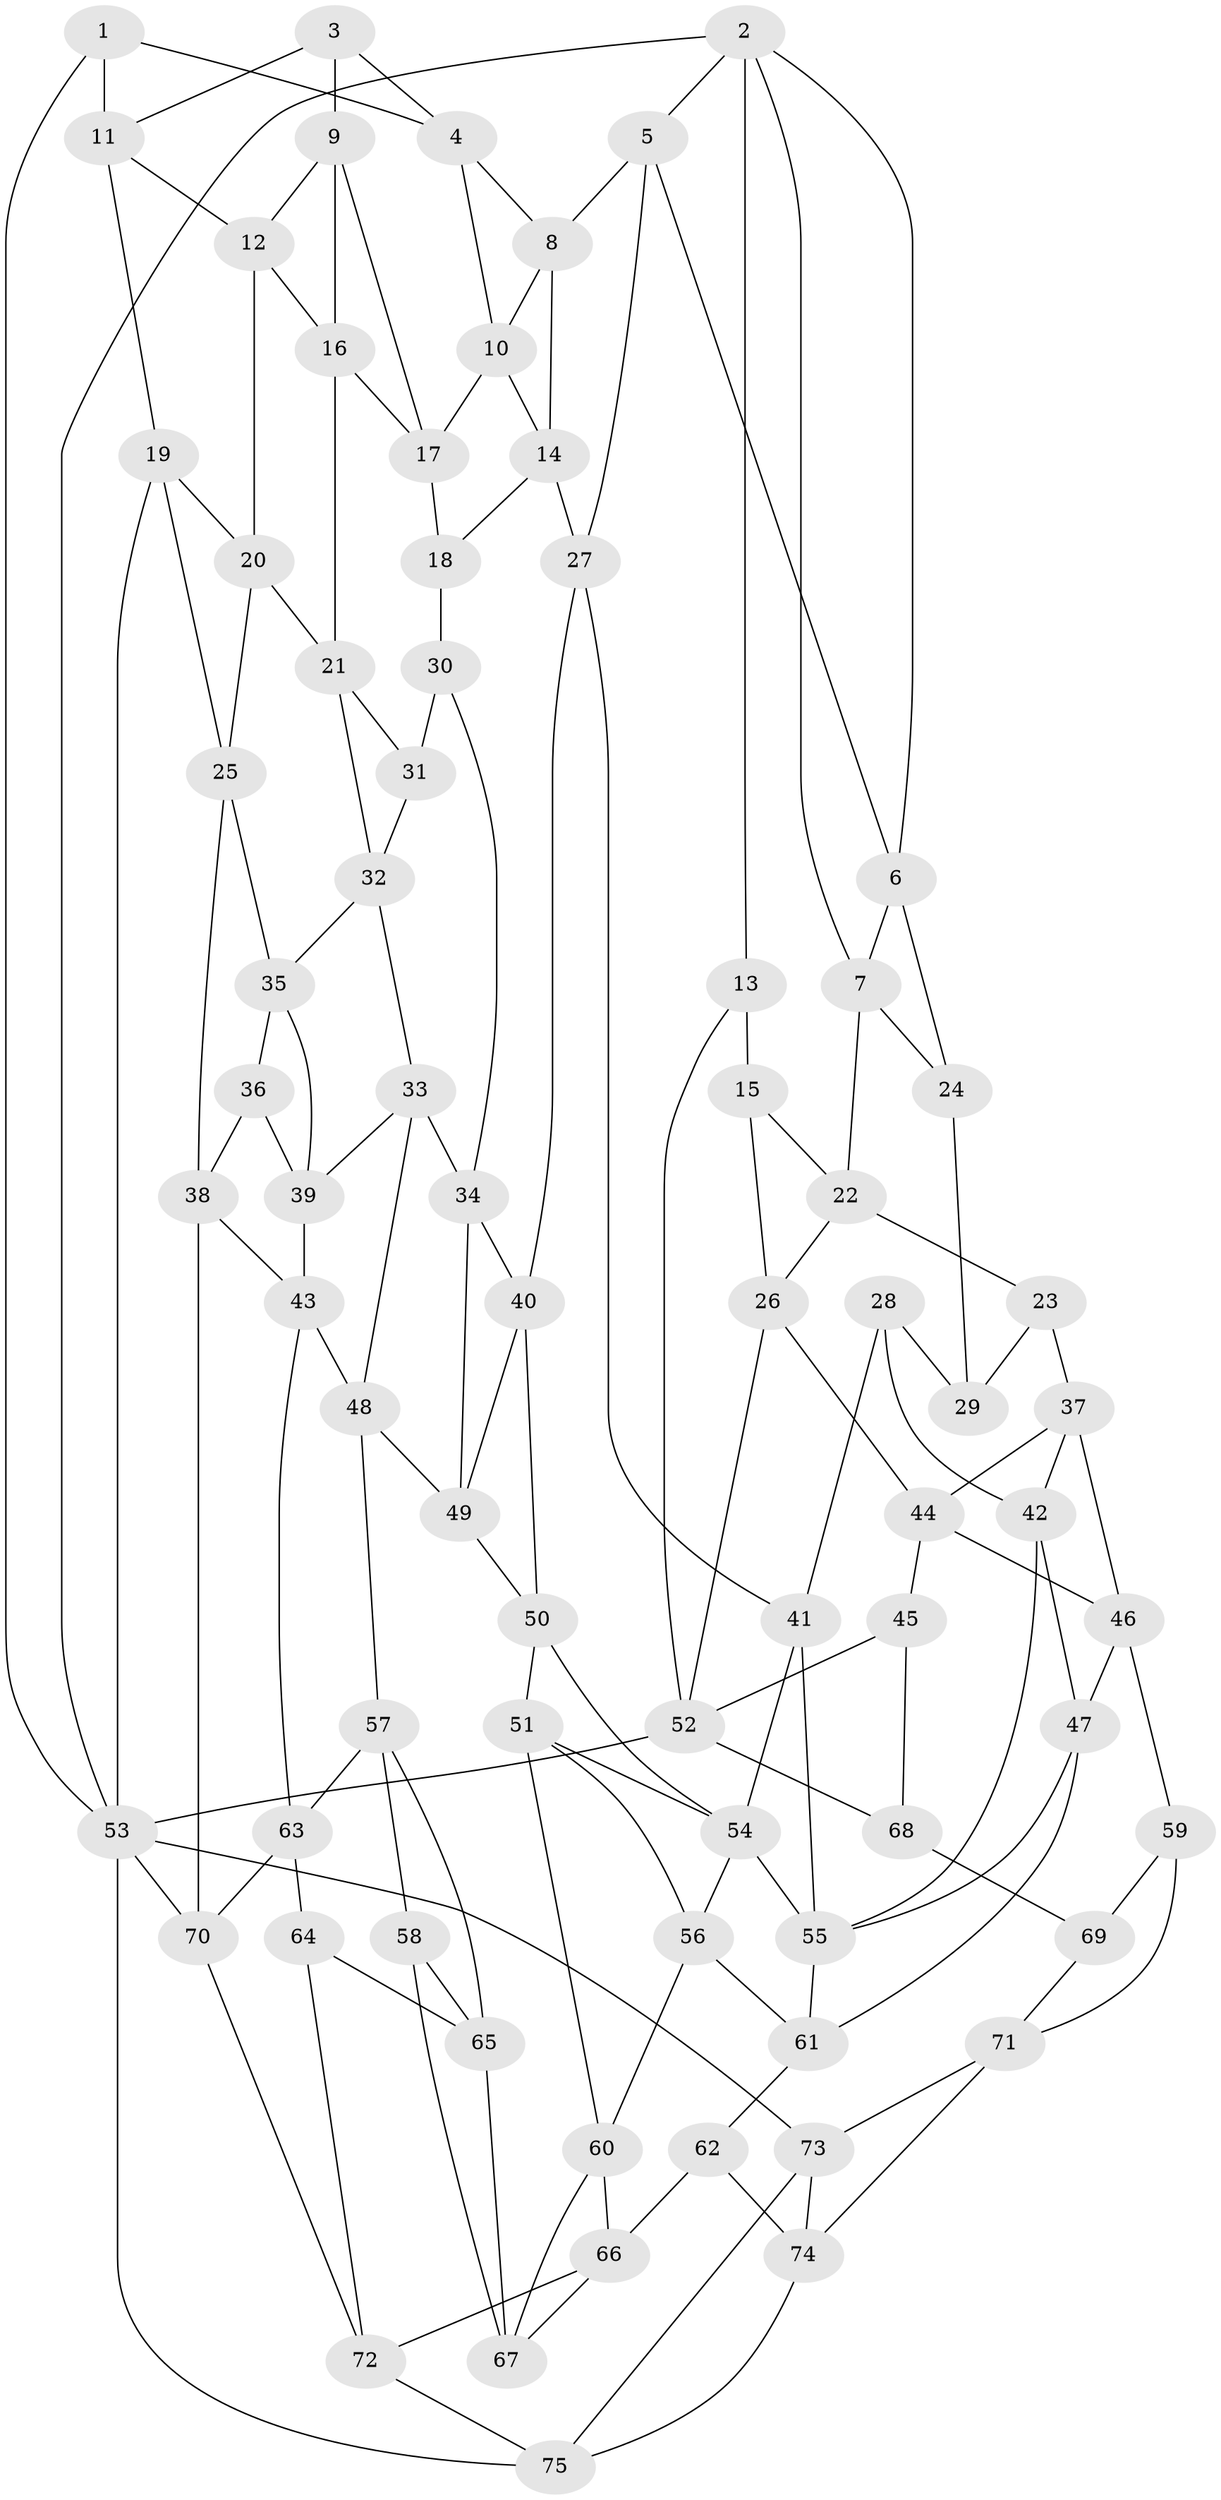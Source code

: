 // original degree distribution, {3: 0.013333333333333334, 5: 0.5333333333333333, 6: 0.22, 4: 0.23333333333333334}
// Generated by graph-tools (version 1.1) at 2025/27/03/09/25 03:27:17]
// undirected, 75 vertices, 144 edges
graph export_dot {
graph [start="1"]
  node [color=gray90,style=filled];
  1;
  2;
  3;
  4;
  5;
  6;
  7;
  8;
  9;
  10;
  11;
  12;
  13;
  14;
  15;
  16;
  17;
  18;
  19;
  20;
  21;
  22;
  23;
  24;
  25;
  26;
  27;
  28;
  29;
  30;
  31;
  32;
  33;
  34;
  35;
  36;
  37;
  38;
  39;
  40;
  41;
  42;
  43;
  44;
  45;
  46;
  47;
  48;
  49;
  50;
  51;
  52;
  53;
  54;
  55;
  56;
  57;
  58;
  59;
  60;
  61;
  62;
  63;
  64;
  65;
  66;
  67;
  68;
  69;
  70;
  71;
  72;
  73;
  74;
  75;
  1 -- 4 [weight=1.0];
  1 -- 11 [weight=1.0];
  1 -- 53 [weight=1.0];
  2 -- 5 [weight=1.0];
  2 -- 6 [weight=1.0];
  2 -- 7 [weight=1.0];
  2 -- 13 [weight=1.0];
  2 -- 53 [weight=1.0];
  3 -- 4 [weight=1.0];
  3 -- 9 [weight=1.0];
  3 -- 11 [weight=1.0];
  4 -- 8 [weight=1.0];
  4 -- 10 [weight=1.0];
  5 -- 6 [weight=1.0];
  5 -- 8 [weight=1.0];
  5 -- 27 [weight=1.0];
  6 -- 7 [weight=1.0];
  6 -- 24 [weight=1.0];
  7 -- 22 [weight=1.0];
  7 -- 24 [weight=1.0];
  8 -- 10 [weight=1.0];
  8 -- 14 [weight=1.0];
  9 -- 12 [weight=1.0];
  9 -- 16 [weight=1.0];
  9 -- 17 [weight=1.0];
  10 -- 14 [weight=1.0];
  10 -- 17 [weight=1.0];
  11 -- 12 [weight=1.0];
  11 -- 19 [weight=1.0];
  12 -- 16 [weight=1.0];
  12 -- 20 [weight=1.0];
  13 -- 15 [weight=2.0];
  13 -- 52 [weight=1.0];
  14 -- 18 [weight=1.0];
  14 -- 27 [weight=1.0];
  15 -- 22 [weight=1.0];
  15 -- 26 [weight=1.0];
  16 -- 17 [weight=1.0];
  16 -- 21 [weight=1.0];
  17 -- 18 [weight=1.0];
  18 -- 30 [weight=1.0];
  19 -- 20 [weight=1.0];
  19 -- 25 [weight=1.0];
  19 -- 53 [weight=1.0];
  20 -- 21 [weight=1.0];
  20 -- 25 [weight=1.0];
  21 -- 31 [weight=1.0];
  21 -- 32 [weight=1.0];
  22 -- 23 [weight=1.0];
  22 -- 26 [weight=1.0];
  23 -- 29 [weight=1.0];
  23 -- 37 [weight=1.0];
  24 -- 29 [weight=2.0];
  25 -- 35 [weight=1.0];
  25 -- 38 [weight=1.0];
  26 -- 44 [weight=1.0];
  26 -- 52 [weight=1.0];
  27 -- 40 [weight=1.0];
  27 -- 41 [weight=1.0];
  28 -- 29 [weight=1.0];
  28 -- 41 [weight=1.0];
  28 -- 42 [weight=1.0];
  30 -- 31 [weight=2.0];
  30 -- 34 [weight=1.0];
  31 -- 32 [weight=1.0];
  32 -- 33 [weight=1.0];
  32 -- 35 [weight=1.0];
  33 -- 34 [weight=1.0];
  33 -- 39 [weight=1.0];
  33 -- 48 [weight=1.0];
  34 -- 40 [weight=1.0];
  34 -- 49 [weight=1.0];
  35 -- 36 [weight=1.0];
  35 -- 39 [weight=1.0];
  36 -- 38 [weight=1.0];
  36 -- 39 [weight=1.0];
  37 -- 42 [weight=1.0];
  37 -- 44 [weight=1.0];
  37 -- 46 [weight=1.0];
  38 -- 43 [weight=1.0];
  38 -- 70 [weight=1.0];
  39 -- 43 [weight=1.0];
  40 -- 49 [weight=1.0];
  40 -- 50 [weight=1.0];
  41 -- 54 [weight=1.0];
  41 -- 55 [weight=1.0];
  42 -- 47 [weight=1.0];
  42 -- 55 [weight=1.0];
  43 -- 48 [weight=1.0];
  43 -- 63 [weight=1.0];
  44 -- 45 [weight=1.0];
  44 -- 46 [weight=1.0];
  45 -- 52 [weight=1.0];
  45 -- 68 [weight=1.0];
  46 -- 47 [weight=1.0];
  46 -- 59 [weight=1.0];
  47 -- 55 [weight=1.0];
  47 -- 61 [weight=1.0];
  48 -- 49 [weight=1.0];
  48 -- 57 [weight=1.0];
  49 -- 50 [weight=1.0];
  50 -- 51 [weight=1.0];
  50 -- 54 [weight=1.0];
  51 -- 54 [weight=1.0];
  51 -- 56 [weight=1.0];
  51 -- 60 [weight=1.0];
  52 -- 53 [weight=2.0];
  52 -- 68 [weight=1.0];
  53 -- 70 [weight=1.0];
  53 -- 73 [weight=1.0];
  53 -- 75 [weight=1.0];
  54 -- 55 [weight=2.0];
  54 -- 56 [weight=1.0];
  55 -- 61 [weight=1.0];
  56 -- 60 [weight=1.0];
  56 -- 61 [weight=1.0];
  57 -- 58 [weight=1.0];
  57 -- 63 [weight=1.0];
  57 -- 65 [weight=1.0];
  58 -- 65 [weight=1.0];
  58 -- 67 [weight=1.0];
  59 -- 69 [weight=1.0];
  59 -- 71 [weight=1.0];
  60 -- 66 [weight=1.0];
  60 -- 67 [weight=1.0];
  61 -- 62 [weight=1.0];
  62 -- 66 [weight=1.0];
  62 -- 74 [weight=1.0];
  63 -- 64 [weight=1.0];
  63 -- 70 [weight=1.0];
  64 -- 65 [weight=1.0];
  64 -- 72 [weight=1.0];
  65 -- 67 [weight=1.0];
  66 -- 67 [weight=1.0];
  66 -- 72 [weight=1.0];
  68 -- 69 [weight=2.0];
  69 -- 71 [weight=1.0];
  70 -- 72 [weight=1.0];
  71 -- 73 [weight=1.0];
  71 -- 74 [weight=1.0];
  72 -- 75 [weight=1.0];
  73 -- 74 [weight=1.0];
  73 -- 75 [weight=1.0];
  74 -- 75 [weight=1.0];
}
